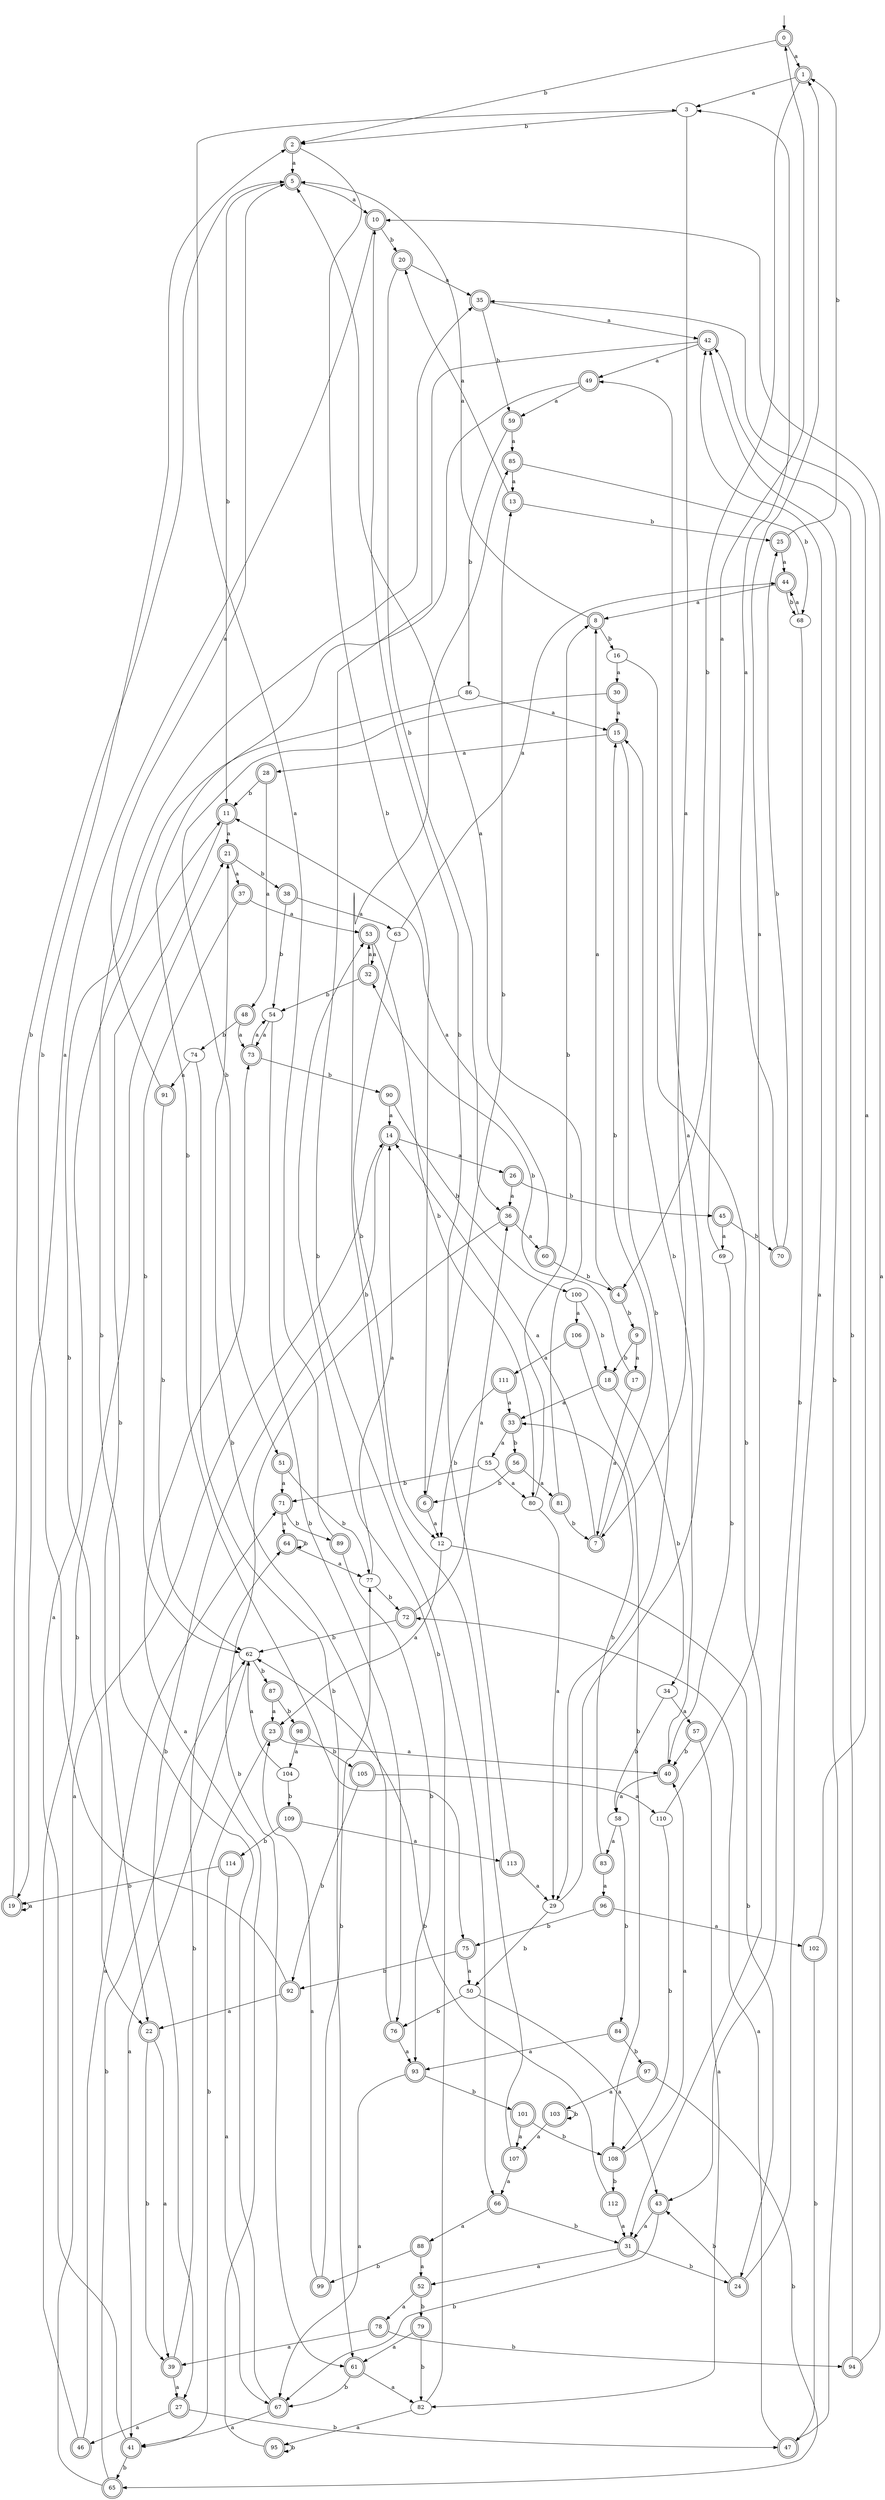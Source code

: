 digraph RandomDFA {
  __start0 [label="", shape=none];
  __start0 -> 0 [label=""];
  0 [shape=circle] [shape=doublecircle]
  0 -> 1 [label="a"]
  0 -> 2 [label="b"]
  1 [shape=doublecircle]
  1 -> 3 [label="a"]
  1 -> 4 [label="b"]
  2 [shape=doublecircle]
  2 -> 5 [label="a"]
  2 -> 6 [label="b"]
  3
  3 -> 7 [label="a"]
  3 -> 2 [label="b"]
  4 [shape=doublecircle]
  4 -> 8 [label="a"]
  4 -> 9 [label="b"]
  5 [shape=doublecircle]
  5 -> 10 [label="a"]
  5 -> 11 [label="b"]
  6 [shape=doublecircle]
  6 -> 12 [label="a"]
  6 -> 13 [label="b"]
  7 [shape=doublecircle]
  7 -> 14 [label="a"]
  7 -> 15 [label="b"]
  8 [shape=doublecircle]
  8 -> 5 [label="a"]
  8 -> 16 [label="b"]
  9 [shape=doublecircle]
  9 -> 17 [label="a"]
  9 -> 18 [label="b"]
  10 [shape=doublecircle]
  10 -> 19 [label="a"]
  10 -> 20 [label="b"]
  11 [shape=doublecircle]
  11 -> 21 [label="a"]
  11 -> 22 [label="b"]
  12
  12 -> 23 [label="a"]
  12 -> 24 [label="b"]
  13 [shape=doublecircle]
  13 -> 20 [label="a"]
  13 -> 25 [label="b"]
  14 [shape=doublecircle]
  14 -> 26 [label="a"]
  14 -> 27 [label="b"]
  15 [shape=doublecircle]
  15 -> 28 [label="a"]
  15 -> 29 [label="b"]
  16
  16 -> 30 [label="a"]
  16 -> 31 [label="b"]
  17 [shape=doublecircle]
  17 -> 7 [label="a"]
  17 -> 32 [label="b"]
  18 [shape=doublecircle]
  18 -> 33 [label="a"]
  18 -> 34 [label="b"]
  19 [shape=doublecircle]
  19 -> 19 [label="a"]
  19 -> 5 [label="b"]
  20 [shape=doublecircle]
  20 -> 35 [label="a"]
  20 -> 36 [label="b"]
  21 [shape=doublecircle]
  21 -> 37 [label="a"]
  21 -> 38 [label="b"]
  22 [shape=doublecircle]
  22 -> 39 [label="a"]
  22 -> 39 [label="b"]
  23 [shape=doublecircle]
  23 -> 40 [label="a"]
  23 -> 41 [label="b"]
  24 [shape=doublecircle]
  24 -> 42 [label="a"]
  24 -> 43 [label="b"]
  25 [shape=doublecircle]
  25 -> 44 [label="a"]
  25 -> 1 [label="b"]
  26 [shape=doublecircle]
  26 -> 36 [label="a"]
  26 -> 45 [label="b"]
  27 [shape=doublecircle]
  27 -> 46 [label="a"]
  27 -> 47 [label="b"]
  28 [shape=doublecircle]
  28 -> 48 [label="a"]
  28 -> 11 [label="b"]
  29
  29 -> 49 [label="a"]
  29 -> 50 [label="b"]
  30 [shape=doublecircle]
  30 -> 15 [label="a"]
  30 -> 51 [label="b"]
  31 [shape=doublecircle]
  31 -> 52 [label="a"]
  31 -> 24 [label="b"]
  32 [shape=doublecircle]
  32 -> 53 [label="a"]
  32 -> 54 [label="b"]
  33 [shape=doublecircle]
  33 -> 55 [label="a"]
  33 -> 56 [label="b"]
  34
  34 -> 57 [label="a"]
  34 -> 58 [label="b"]
  35 [shape=doublecircle]
  35 -> 42 [label="a"]
  35 -> 59 [label="b"]
  36 [shape=doublecircle]
  36 -> 60 [label="a"]
  36 -> 61 [label="b"]
  37 [shape=doublecircle]
  37 -> 53 [label="a"]
  37 -> 62 [label="b"]
  38 [shape=doublecircle]
  38 -> 63 [label="a"]
  38 -> 54 [label="b"]
  39 [shape=doublecircle]
  39 -> 27 [label="a"]
  39 -> 64 [label="b"]
  40 [shape=doublecircle]
  40 -> 58 [label="a"]
  40 -> 15 [label="b"]
  41 [shape=doublecircle]
  41 -> 11 [label="a"]
  41 -> 65 [label="b"]
  42 [shape=doublecircle]
  42 -> 49 [label="a"]
  42 -> 66 [label="b"]
  43 [shape=doublecircle]
  43 -> 31 [label="a"]
  43 -> 67 [label="b"]
  44 [shape=doublecircle]
  44 -> 8 [label="a"]
  44 -> 68 [label="b"]
  45 [shape=doublecircle]
  45 -> 69 [label="a"]
  45 -> 70 [label="b"]
  46 [shape=doublecircle]
  46 -> 71 [label="a"]
  46 -> 21 [label="b"]
  47 [shape=doublecircle]
  47 -> 72 [label="a"]
  47 -> 42 [label="b"]
  48 [shape=doublecircle]
  48 -> 73 [label="a"]
  48 -> 74 [label="b"]
  49 [shape=doublecircle]
  49 -> 59 [label="a"]
  49 -> 75 [label="b"]
  50
  50 -> 43 [label="a"]
  50 -> 76 [label="b"]
  51 [shape=doublecircle]
  51 -> 71 [label="a"]
  51 -> 77 [label="b"]
  52 [shape=doublecircle]
  52 -> 78 [label="a"]
  52 -> 79 [label="b"]
  53 [shape=doublecircle]
  53 -> 32 [label="a"]
  53 -> 80 [label="b"]
  54
  54 -> 73 [label="a"]
  54 -> 76 [label="b"]
  55
  55 -> 80 [label="a"]
  55 -> 71 [label="b"]
  56 [shape=doublecircle]
  56 -> 81 [label="a"]
  56 -> 6 [label="b"]
  57 [shape=doublecircle]
  57 -> 82 [label="a"]
  57 -> 40 [label="b"]
  58
  58 -> 83 [label="a"]
  58 -> 84 [label="b"]
  59 [shape=doublecircle]
  59 -> 85 [label="a"]
  59 -> 86 [label="b"]
  60 [shape=doublecircle]
  60 -> 11 [label="a"]
  60 -> 4 [label="b"]
  61 [shape=doublecircle]
  61 -> 82 [label="a"]
  61 -> 67 [label="b"]
  62
  62 -> 41 [label="a"]
  62 -> 87 [label="b"]
  63
  63 -> 44 [label="a"]
  63 -> 12 [label="b"]
  64 [shape=doublecircle]
  64 -> 77 [label="a"]
  64 -> 64 [label="b"]
  65 [shape=doublecircle]
  65 -> 14 [label="a"]
  65 -> 62 [label="b"]
  66 [shape=doublecircle]
  66 -> 88 [label="a"]
  66 -> 31 [label="b"]
  67 [shape=doublecircle]
  67 -> 41 [label="a"]
  67 -> 35 [label="b"]
  68
  68 -> 44 [label="a"]
  68 -> 43 [label="b"]
  69
  69 -> 0 [label="a"]
  69 -> 40 [label="b"]
  70 [shape=doublecircle]
  70 -> 3 [label="a"]
  70 -> 25 [label="b"]
  71 [shape=doublecircle]
  71 -> 64 [label="a"]
  71 -> 89 [label="b"]
  72 [shape=doublecircle]
  72 -> 36 [label="a"]
  72 -> 62 [label="b"]
  73 [shape=doublecircle]
  73 -> 54 [label="a"]
  73 -> 90 [label="b"]
  74
  74 -> 91 [label="a"]
  74 -> 61 [label="b"]
  75 [shape=doublecircle]
  75 -> 50 [label="a"]
  75 -> 92 [label="b"]
  76 [shape=doublecircle]
  76 -> 93 [label="a"]
  76 -> 21 [label="b"]
  77
  77 -> 14 [label="a"]
  77 -> 72 [label="b"]
  78 [shape=doublecircle]
  78 -> 39 [label="a"]
  78 -> 94 [label="b"]
  79 [shape=doublecircle]
  79 -> 61 [label="a"]
  79 -> 82 [label="b"]
  80
  80 -> 29 [label="a"]
  80 -> 8 [label="b"]
  81 [shape=doublecircle]
  81 -> 5 [label="a"]
  81 -> 7 [label="b"]
  82
  82 -> 95 [label="a"]
  82 -> 53 [label="b"]
  83 [shape=doublecircle]
  83 -> 96 [label="a"]
  83 -> 33 [label="b"]
  84 [shape=doublecircle]
  84 -> 93 [label="a"]
  84 -> 97 [label="b"]
  85 [shape=doublecircle]
  85 -> 13 [label="a"]
  85 -> 68 [label="b"]
  86
  86 -> 15 [label="a"]
  86 -> 22 [label="b"]
  87 [shape=doublecircle]
  87 -> 23 [label="a"]
  87 -> 98 [label="b"]
  88 [shape=doublecircle]
  88 -> 52 [label="a"]
  88 -> 99 [label="b"]
  89 [shape=doublecircle]
  89 -> 3 [label="a"]
  89 -> 93 [label="b"]
  90 [shape=doublecircle]
  90 -> 14 [label="a"]
  90 -> 100 [label="b"]
  91 [shape=doublecircle]
  91 -> 5 [label="a"]
  91 -> 62 [label="b"]
  92 [shape=doublecircle]
  92 -> 22 [label="a"]
  92 -> 2 [label="b"]
  93 [shape=doublecircle]
  93 -> 67 [label="a"]
  93 -> 101 [label="b"]
  94 [shape=doublecircle]
  94 -> 10 [label="a"]
  94 -> 42 [label="b"]
  95 [shape=doublecircle]
  95 -> 73 [label="a"]
  95 -> 95 [label="b"]
  96 [shape=doublecircle]
  96 -> 102 [label="a"]
  96 -> 75 [label="b"]
  97 [shape=doublecircle]
  97 -> 103 [label="a"]
  97 -> 65 [label="b"]
  98 [shape=doublecircle]
  98 -> 104 [label="a"]
  98 -> 105 [label="b"]
  99 [shape=doublecircle]
  99 -> 23 [label="a"]
  99 -> 77 [label="b"]
  100
  100 -> 106 [label="a"]
  100 -> 18 [label="b"]
  101 [shape=doublecircle]
  101 -> 107 [label="a"]
  101 -> 108 [label="b"]
  102 [shape=doublecircle]
  102 -> 35 [label="a"]
  102 -> 47 [label="b"]
  103 [shape=doublecircle]
  103 -> 107 [label="a"]
  103 -> 103 [label="b"]
  104
  104 -> 62 [label="a"]
  104 -> 109 [label="b"]
  105 [shape=doublecircle]
  105 -> 110 [label="a"]
  105 -> 92 [label="b"]
  106 [shape=doublecircle]
  106 -> 111 [label="a"]
  106 -> 108 [label="b"]
  107 [shape=doublecircle]
  107 -> 66 [label="a"]
  107 -> 85 [label="b"]
  108 [shape=doublecircle]
  108 -> 40 [label="a"]
  108 -> 112 [label="b"]
  109 [shape=doublecircle]
  109 -> 113 [label="a"]
  109 -> 114 [label="b"]
  110
  110 -> 1 [label="a"]
  110 -> 108 [label="b"]
  111 [shape=doublecircle]
  111 -> 33 [label="a"]
  111 -> 12 [label="b"]
  112 [shape=doublecircle]
  112 -> 31 [label="a"]
  112 -> 62 [label="b"]
  113 [shape=doublecircle]
  113 -> 29 [label="a"]
  113 -> 10 [label="b"]
  114 [shape=doublecircle]
  114 -> 67 [label="a"]
  114 -> 19 [label="b"]
}

